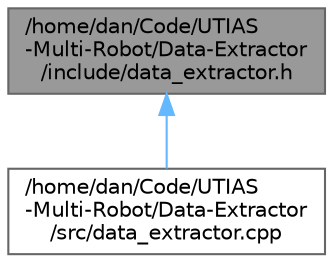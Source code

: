 digraph "/home/dan/Code/UTIAS-Multi-Robot/Data-Extractor/include/data_extractor.h"
{
 // LATEX_PDF_SIZE
  bgcolor="transparent";
  edge [fontname=Helvetica,fontsize=10,labelfontname=Helvetica,labelfontsize=10];
  node [fontname=Helvetica,fontsize=10,shape=box,height=0.2,width=0.4];
  Node1 [id="Node000001",label="/home/dan/Code/UTIAS\l-Multi-Robot/Data-Extractor\l/include/data_extractor.h",height=0.2,width=0.4,color="gray40", fillcolor="grey60", style="filled", fontcolor="black",tooltip="Class responsible for extracting the data from the UTIAS multi-robot localisation dataset."];
  Node1 -> Node2 [id="edge1_Node000001_Node000002",dir="back",color="steelblue1",style="solid",tooltip=" "];
  Node2 [id="Node000002",label="/home/dan/Code/UTIAS\l-Multi-Robot/Data-Extractor\l/src/data_extractor.cpp",height=0.2,width=0.4,color="grey40", fillcolor="white", style="filled",URL="$data__extractor_8cpp.html",tooltip="Class implementation file responsible for exracting the ground-truth, odometry and measurement data f..."];
}
